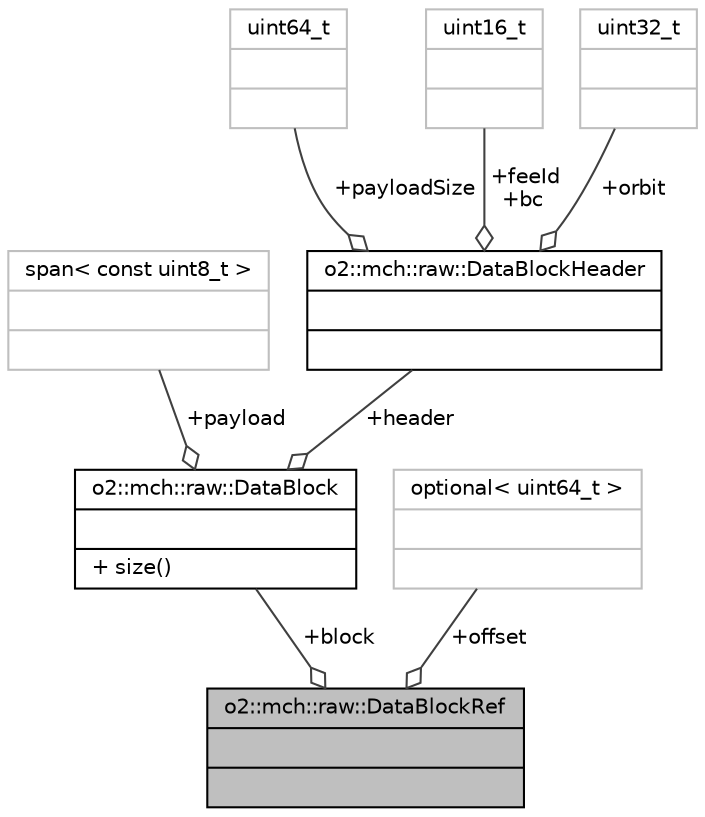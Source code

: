 digraph "o2::mch::raw::DataBlockRef"
{
 // INTERACTIVE_SVG=YES
  bgcolor="transparent";
  edge [fontname="Helvetica",fontsize="10",labelfontname="Helvetica",labelfontsize="10"];
  node [fontname="Helvetica",fontsize="10",shape=record];
  Node1 [label="{o2::mch::raw::DataBlockRef\n||}",height=0.2,width=0.4,color="black", fillcolor="grey75", style="filled", fontcolor="black"];
  Node2 -> Node1 [color="grey25",fontsize="10",style="solid",label=" +block" ,arrowhead="odiamond",fontname="Helvetica"];
  Node2 [label="{o2::mch::raw::DataBlock\n||+ size()\l}",height=0.2,width=0.4,color="black",URL="$d5/da9/structo2_1_1mch_1_1raw_1_1DataBlock.html"];
  Node3 -> Node2 [color="grey25",fontsize="10",style="solid",label=" +payload" ,arrowhead="odiamond",fontname="Helvetica"];
  Node3 [label="{span\< const uint8_t \>\n||}",height=0.2,width=0.4,color="grey75"];
  Node4 -> Node2 [color="grey25",fontsize="10",style="solid",label=" +header" ,arrowhead="odiamond",fontname="Helvetica"];
  Node4 [label="{o2::mch::raw::DataBlockHeader\n||}",height=0.2,width=0.4,color="black",URL="$dc/d33/structo2_1_1mch_1_1raw_1_1DataBlockHeader.html"];
  Node5 -> Node4 [color="grey25",fontsize="10",style="solid",label=" +payloadSize" ,arrowhead="odiamond",fontname="Helvetica"];
  Node5 [label="{uint64_t\n||}",height=0.2,width=0.4,color="grey75"];
  Node6 -> Node4 [color="grey25",fontsize="10",style="solid",label=" +feeId\n+bc" ,arrowhead="odiamond",fontname="Helvetica"];
  Node6 [label="{uint16_t\n||}",height=0.2,width=0.4,color="grey75"];
  Node7 -> Node4 [color="grey25",fontsize="10",style="solid",label=" +orbit" ,arrowhead="odiamond",fontname="Helvetica"];
  Node7 [label="{uint32_t\n||}",height=0.2,width=0.4,color="grey75"];
  Node8 -> Node1 [color="grey25",fontsize="10",style="solid",label=" +offset" ,arrowhead="odiamond",fontname="Helvetica"];
  Node8 [label="{optional\< uint64_t \>\n||}",height=0.2,width=0.4,color="grey75"];
}
